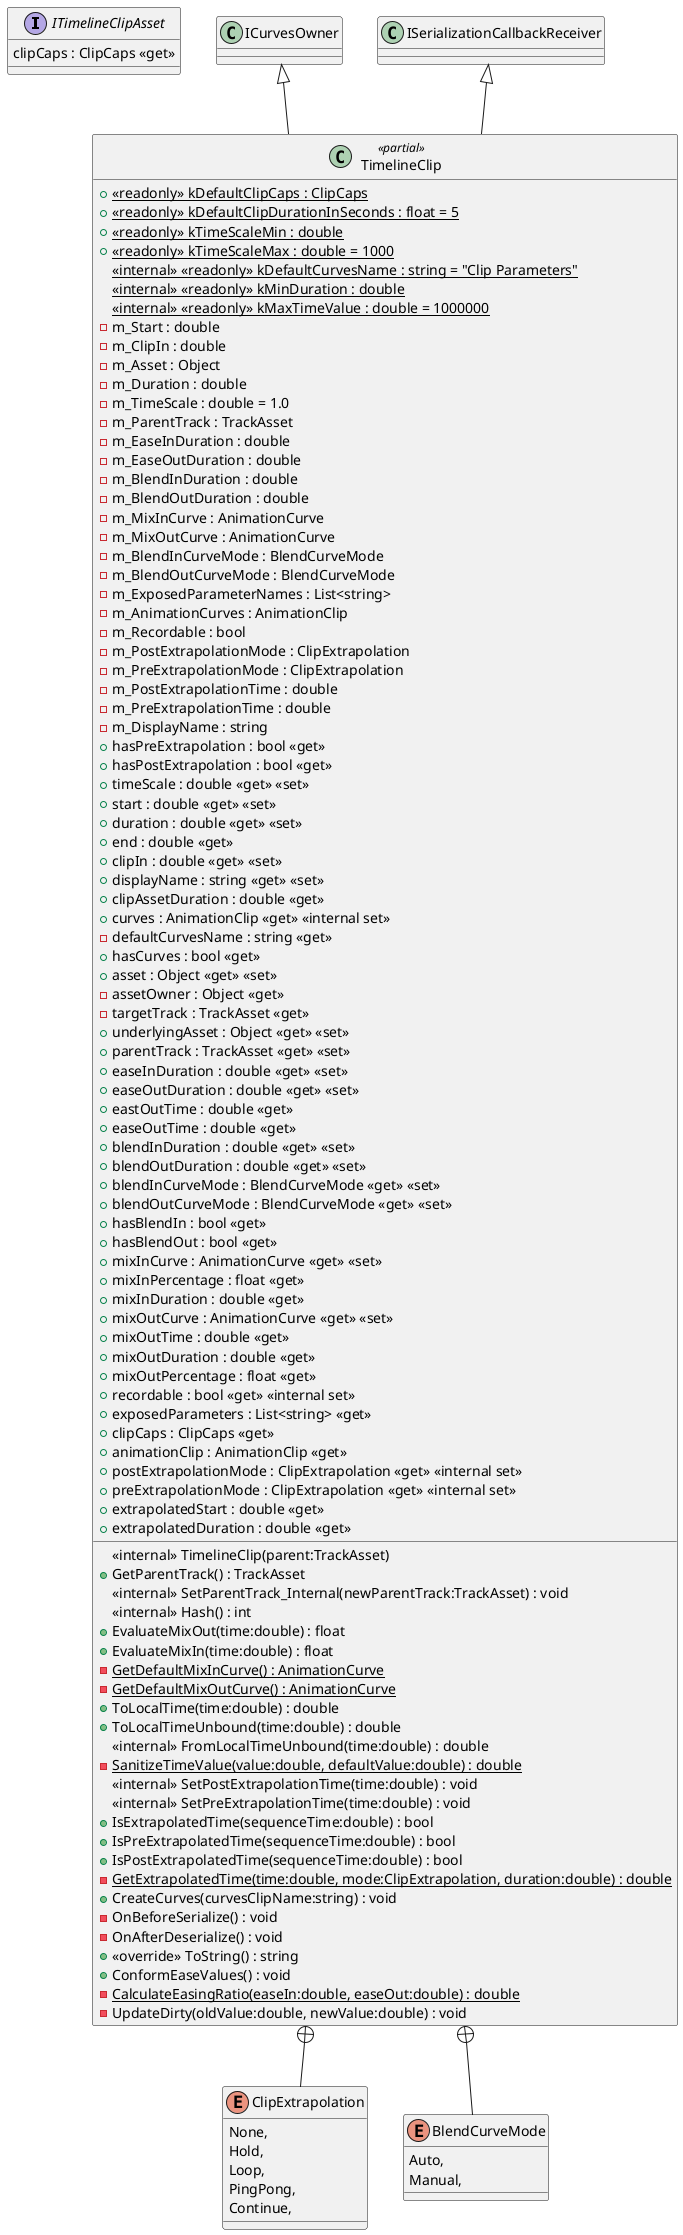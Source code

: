 @startuml
interface ITimelineClipAsset {
    clipCaps : ClipCaps <<get>>
}
class TimelineClip <<partial>> {
    + {static} <<readonly>> kDefaultClipCaps : ClipCaps
    + {static} <<readonly>> kDefaultClipDurationInSeconds : float = 5
    + {static} <<readonly>> kTimeScaleMin : double
    + {static} <<readonly>> kTimeScaleMax : double = 1000
    <<internal>> {static} <<readonly>> kDefaultCurvesName : string = "Clip Parameters"
    <<internal>> {static} <<readonly>> kMinDuration : double
    <<internal>> {static} <<readonly>> kMaxTimeValue : double = 1000000
    <<internal>> TimelineClip(parent:TrackAsset)
    - m_Start : double
    - m_ClipIn : double
    - m_Asset : Object
    - m_Duration : double
    - m_TimeScale : double = 1.0
    - m_ParentTrack : TrackAsset
    - m_EaseInDuration : double
    - m_EaseOutDuration : double
    - m_BlendInDuration : double
    - m_BlendOutDuration : double
    - m_MixInCurve : AnimationCurve
    - m_MixOutCurve : AnimationCurve
    - m_BlendInCurveMode : BlendCurveMode
    - m_BlendOutCurveMode : BlendCurveMode
    - m_ExposedParameterNames : List<string>
    - m_AnimationCurves : AnimationClip
    - m_Recordable : bool
    - m_PostExtrapolationMode : ClipExtrapolation
    - m_PreExtrapolationMode : ClipExtrapolation
    - m_PostExtrapolationTime : double
    - m_PreExtrapolationTime : double
    - m_DisplayName : string
    + hasPreExtrapolation : bool <<get>>
    + hasPostExtrapolation : bool <<get>>
    + timeScale : double <<get>> <<set>>
    + start : double <<get>> <<set>>
    + duration : double <<get>> <<set>>
    + end : double <<get>>
    + clipIn : double <<get>> <<set>>
    + displayName : string <<get>> <<set>>
    + clipAssetDuration : double <<get>>
    + curves : AnimationClip <<get>> <<internal set>>
    - defaultCurvesName : string <<get>>
    + hasCurves : bool <<get>>
    + asset : Object <<get>> <<set>>
    - assetOwner : Object <<get>>
    - targetTrack : TrackAsset <<get>>
    + underlyingAsset : Object <<get>> <<set>>
    + parentTrack : TrackAsset <<get>> <<set>>
    + GetParentTrack() : TrackAsset
    <<internal>> SetParentTrack_Internal(newParentTrack:TrackAsset) : void
    + easeInDuration : double <<get>> <<set>>
    + easeOutDuration : double <<get>> <<set>>
    + eastOutTime : double <<get>>
    + easeOutTime : double <<get>>
    + blendInDuration : double <<get>> <<set>>
    + blendOutDuration : double <<get>> <<set>>
    + blendInCurveMode : BlendCurveMode <<get>> <<set>>
    + blendOutCurveMode : BlendCurveMode <<get>> <<set>>
    + hasBlendIn : bool <<get>>
    + hasBlendOut : bool <<get>>
    + mixInCurve : AnimationCurve <<get>> <<set>>
    + mixInPercentage : float <<get>>
    + mixInDuration : double <<get>>
    + mixOutCurve : AnimationCurve <<get>> <<set>>
    + mixOutTime : double <<get>>
    + mixOutDuration : double <<get>>
    + mixOutPercentage : float <<get>>
    + recordable : bool <<get>> <<internal set>>
    + exposedParameters : List<string> <<get>>
    + clipCaps : ClipCaps <<get>>
    <<internal>> Hash() : int
    + EvaluateMixOut(time:double) : float
    + EvaluateMixIn(time:double) : float
    {static} - GetDefaultMixInCurve() : AnimationCurve
    {static} - GetDefaultMixOutCurve() : AnimationCurve
    + ToLocalTime(time:double) : double
    + ToLocalTimeUnbound(time:double) : double
    <<internal>> FromLocalTimeUnbound(time:double) : double
    + animationClip : AnimationClip <<get>>
    {static} - SanitizeTimeValue(value:double, defaultValue:double) : double
    + postExtrapolationMode : ClipExtrapolation <<get>> <<internal set>>
    + preExtrapolationMode : ClipExtrapolation <<get>> <<internal set>>
    <<internal>> SetPostExtrapolationTime(time:double) : void
    <<internal>> SetPreExtrapolationTime(time:double) : void
    + IsExtrapolatedTime(sequenceTime:double) : bool
    + IsPreExtrapolatedTime(sequenceTime:double) : bool
    + IsPostExtrapolatedTime(sequenceTime:double) : bool
    + extrapolatedStart : double <<get>>
    + extrapolatedDuration : double <<get>>
    {static} - GetExtrapolatedTime(time:double, mode:ClipExtrapolation, duration:double) : double
    + CreateCurves(curvesClipName:string) : void
    - OnBeforeSerialize() : void
    - OnAfterDeserialize() : void
    + <<override>> ToString() : string
    + ConformEaseValues() : void
    {static} - CalculateEasingRatio(easeIn:double, easeOut:double) : double
    - UpdateDirty(oldValue:double, newValue:double) : void
}
enum ClipExtrapolation {
    None,
    Hold,
    Loop,
    PingPong,
    Continue,
}
enum BlendCurveMode {
    Auto,
    Manual,
}
ICurvesOwner <|-- TimelineClip
ISerializationCallbackReceiver <|-- TimelineClip
TimelineClip +-- ClipExtrapolation
TimelineClip +-- BlendCurveMode
@enduml
